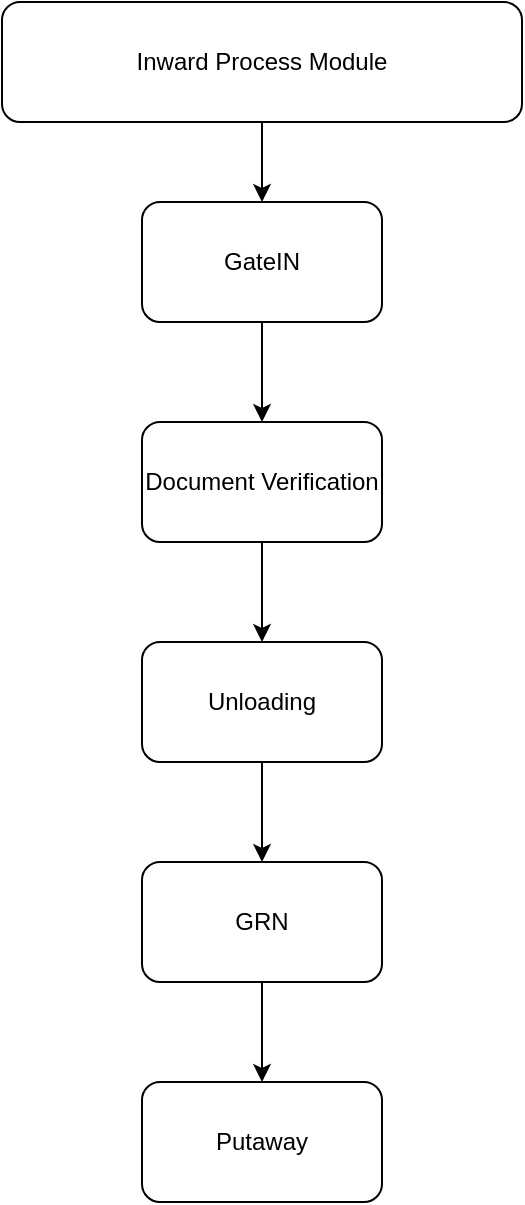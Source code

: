 <mxfile version="24.7.8">
  <diagram name="Page-1" id="48HZM81npkZ8VSoMmzUd">
    <mxGraphModel dx="1434" dy="738" grid="1" gridSize="10" guides="1" tooltips="1" connect="1" arrows="1" fold="1" page="1" pageScale="1" pageWidth="850" pageHeight="1100" math="0" shadow="0">
      <root>
        <mxCell id="0" />
        <mxCell id="1" parent="0" />
        <mxCell id="ME9PV-bQM1VIJkFycnZ1-4" style="edgeStyle=orthogonalEdgeStyle;rounded=0;orthogonalLoop=1;jettySize=auto;html=1;" edge="1" parent="1" source="ME9PV-bQM1VIJkFycnZ1-1" target="ME9PV-bQM1VIJkFycnZ1-3">
          <mxGeometry relative="1" as="geometry" />
        </mxCell>
        <mxCell id="ME9PV-bQM1VIJkFycnZ1-1" value="Inward Process Module" style="rounded=1;whiteSpace=wrap;html=1;" vertex="1" parent="1">
          <mxGeometry x="280" y="20" width="260" height="60" as="geometry" />
        </mxCell>
        <mxCell id="ME9PV-bQM1VIJkFycnZ1-16" style="edgeStyle=orthogonalEdgeStyle;rounded=0;orthogonalLoop=1;jettySize=auto;html=1;entryX=0.5;entryY=0;entryDx=0;entryDy=0;" edge="1" parent="1" source="ME9PV-bQM1VIJkFycnZ1-3" target="ME9PV-bQM1VIJkFycnZ1-15">
          <mxGeometry relative="1" as="geometry">
            <mxPoint x="410" y="290" as="targetPoint" />
          </mxGeometry>
        </mxCell>
        <mxCell id="ME9PV-bQM1VIJkFycnZ1-3" value="GateIN" style="rounded=1;whiteSpace=wrap;html=1;" vertex="1" parent="1">
          <mxGeometry x="350" y="120" width="120" height="60" as="geometry" />
        </mxCell>
        <mxCell id="ME9PV-bQM1VIJkFycnZ1-18" value="" style="edgeStyle=orthogonalEdgeStyle;rounded=0;orthogonalLoop=1;jettySize=auto;html=1;" edge="1" parent="1" source="ME9PV-bQM1VIJkFycnZ1-22" target="ME9PV-bQM1VIJkFycnZ1-17">
          <mxGeometry relative="1" as="geometry" />
        </mxCell>
        <mxCell id="ME9PV-bQM1VIJkFycnZ1-15" value="Document Verification" style="rounded=1;whiteSpace=wrap;html=1;" vertex="1" parent="1">
          <mxGeometry x="350" y="230" width="120" height="60" as="geometry" />
        </mxCell>
        <mxCell id="ME9PV-bQM1VIJkFycnZ1-20" value="" style="edgeStyle=orthogonalEdgeStyle;rounded=0;orthogonalLoop=1;jettySize=auto;html=1;" edge="1" parent="1" source="ME9PV-bQM1VIJkFycnZ1-17" target="ME9PV-bQM1VIJkFycnZ1-19">
          <mxGeometry relative="1" as="geometry" />
        </mxCell>
        <mxCell id="ME9PV-bQM1VIJkFycnZ1-17" value="GRN" style="rounded=1;whiteSpace=wrap;html=1;" vertex="1" parent="1">
          <mxGeometry x="350" y="450" width="120" height="60" as="geometry" />
        </mxCell>
        <mxCell id="ME9PV-bQM1VIJkFycnZ1-19" value="Putaway" style="rounded=1;whiteSpace=wrap;html=1;" vertex="1" parent="1">
          <mxGeometry x="350" y="560" width="120" height="60" as="geometry" />
        </mxCell>
        <mxCell id="ME9PV-bQM1VIJkFycnZ1-23" value="" style="edgeStyle=orthogonalEdgeStyle;rounded=0;orthogonalLoop=1;jettySize=auto;html=1;" edge="1" parent="1" source="ME9PV-bQM1VIJkFycnZ1-15" target="ME9PV-bQM1VIJkFycnZ1-22">
          <mxGeometry relative="1" as="geometry">
            <mxPoint x="410" y="280" as="sourcePoint" />
            <mxPoint x="410" y="390" as="targetPoint" />
          </mxGeometry>
        </mxCell>
        <mxCell id="ME9PV-bQM1VIJkFycnZ1-22" value="Unloading" style="rounded=1;whiteSpace=wrap;html=1;" vertex="1" parent="1">
          <mxGeometry x="350" y="340" width="120" height="60" as="geometry" />
        </mxCell>
      </root>
    </mxGraphModel>
  </diagram>
</mxfile>
